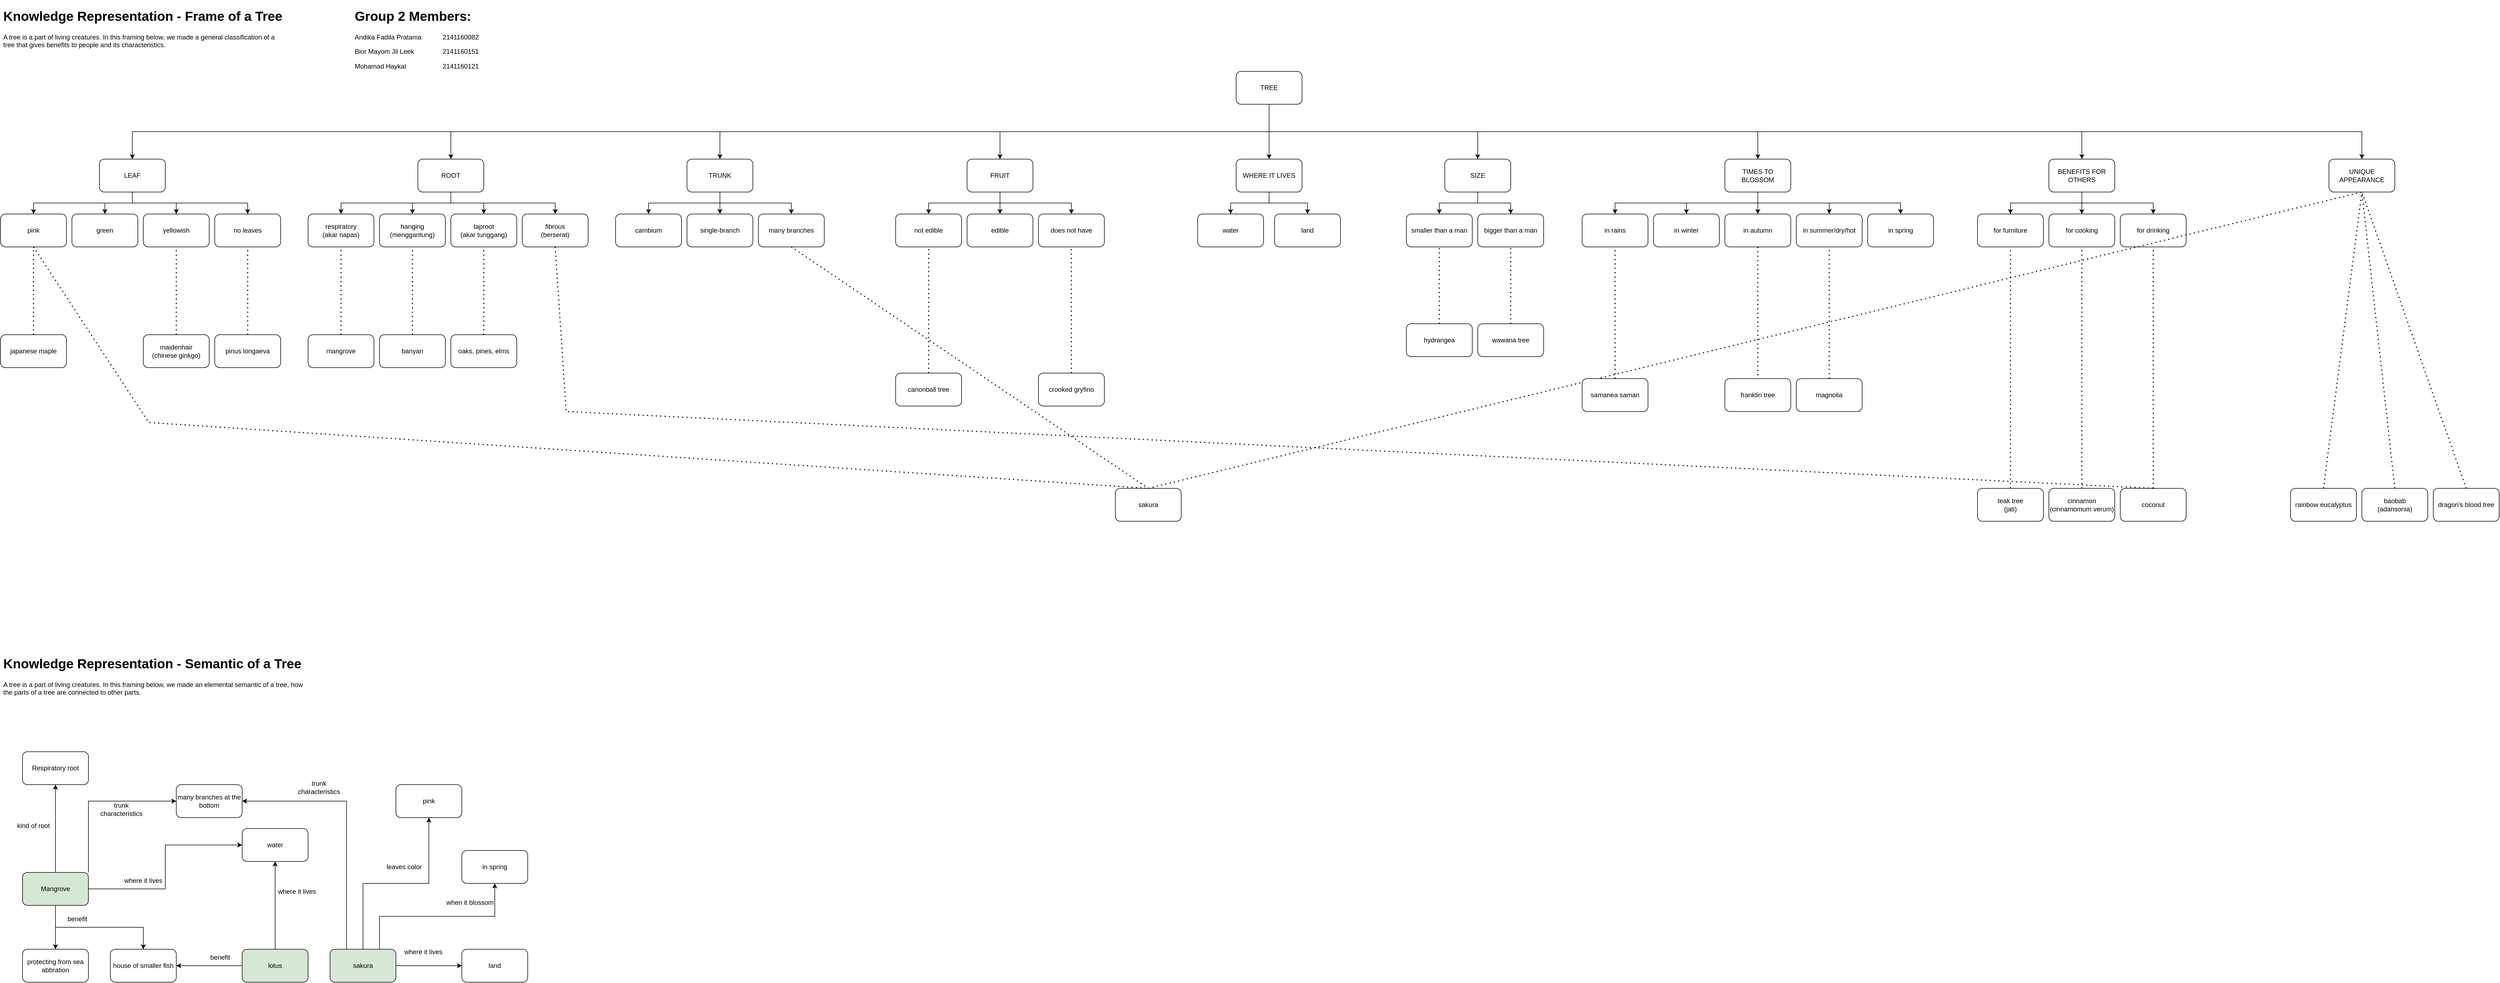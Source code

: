 <mxfile version="22.0.6" type="github">
  <diagram name="Page-1" id="VamGIzNKpwc7s970Tre1">
    <mxGraphModel dx="1706" dy="881" grid="1" gridSize="10" guides="1" tooltips="1" connect="1" arrows="1" fold="1" page="1" pageScale="1" pageWidth="4681" pageHeight="3300" math="0" shadow="0">
      <root>
        <mxCell id="0" />
        <mxCell id="1" parent="0" />
        <mxCell id="7gPwKNryhRfNA0f3-mIV-33" style="edgeStyle=orthogonalEdgeStyle;rounded=0;orthogonalLoop=1;jettySize=auto;html=1;exitX=0.5;exitY=1;exitDx=0;exitDy=0;entryX=0.5;entryY=0;entryDx=0;entryDy=0;" parent="1" source="4E5iEo_VykhNrtmiLAlS-1" target="4E5iEo_VykhNrtmiLAlS-13" edge="1">
          <mxGeometry relative="1" as="geometry" />
        </mxCell>
        <mxCell id="7gPwKNryhRfNA0f3-mIV-34" style="edgeStyle=orthogonalEdgeStyle;rounded=0;orthogonalLoop=1;jettySize=auto;html=1;exitX=0.5;exitY=1;exitDx=0;exitDy=0;entryX=0.5;entryY=0;entryDx=0;entryDy=0;" parent="1" source="4E5iEo_VykhNrtmiLAlS-1" target="4E5iEo_VykhNrtmiLAlS-10" edge="1">
          <mxGeometry relative="1" as="geometry" />
        </mxCell>
        <mxCell id="7gPwKNryhRfNA0f3-mIV-35" style="edgeStyle=orthogonalEdgeStyle;rounded=0;orthogonalLoop=1;jettySize=auto;html=1;exitX=0.5;exitY=1;exitDx=0;exitDy=0;entryX=0.5;entryY=0;entryDx=0;entryDy=0;" parent="1" source="4E5iEo_VykhNrtmiLAlS-1" target="4E5iEo_VykhNrtmiLAlS-12" edge="1">
          <mxGeometry relative="1" as="geometry" />
        </mxCell>
        <mxCell id="7gPwKNryhRfNA0f3-mIV-36" style="edgeStyle=orthogonalEdgeStyle;rounded=0;orthogonalLoop=1;jettySize=auto;html=1;exitX=0.5;exitY=1;exitDx=0;exitDy=0;entryX=0.5;entryY=0;entryDx=0;entryDy=0;" parent="1" source="4E5iEo_VykhNrtmiLAlS-1" target="4E5iEo_VykhNrtmiLAlS-26" edge="1">
          <mxGeometry relative="1" as="geometry" />
        </mxCell>
        <mxCell id="7gPwKNryhRfNA0f3-mIV-37" style="edgeStyle=orthogonalEdgeStyle;rounded=0;orthogonalLoop=1;jettySize=auto;html=1;exitX=0.5;exitY=1;exitDx=0;exitDy=0;entryX=0.5;entryY=0;entryDx=0;entryDy=0;" parent="1" source="4E5iEo_VykhNrtmiLAlS-1" target="4E5iEo_VykhNrtmiLAlS-27" edge="1">
          <mxGeometry relative="1" as="geometry" />
        </mxCell>
        <mxCell id="7gPwKNryhRfNA0f3-mIV-39" style="edgeStyle=orthogonalEdgeStyle;rounded=0;orthogonalLoop=1;jettySize=auto;html=1;exitX=0.5;exitY=1;exitDx=0;exitDy=0;entryX=0.5;entryY=0;entryDx=0;entryDy=0;" parent="1" source="4E5iEo_VykhNrtmiLAlS-1" target="4E5iEo_VykhNrtmiLAlS-14" edge="1">
          <mxGeometry relative="1" as="geometry" />
        </mxCell>
        <mxCell id="7gPwKNryhRfNA0f3-mIV-40" style="edgeStyle=orthogonalEdgeStyle;rounded=0;orthogonalLoop=1;jettySize=auto;html=1;exitX=0.5;exitY=1;exitDx=0;exitDy=0;entryX=0.5;entryY=0;entryDx=0;entryDy=0;" parent="1" source="4E5iEo_VykhNrtmiLAlS-1" target="4E5iEo_VykhNrtmiLAlS-11" edge="1">
          <mxGeometry relative="1" as="geometry" />
        </mxCell>
        <mxCell id="7gPwKNryhRfNA0f3-mIV-41" style="edgeStyle=orthogonalEdgeStyle;rounded=0;orthogonalLoop=1;jettySize=auto;html=1;exitX=0.5;exitY=1;exitDx=0;exitDy=0;entryX=0.5;entryY=0;entryDx=0;entryDy=0;" parent="1" source="4E5iEo_VykhNrtmiLAlS-1" target="7gPwKNryhRfNA0f3-mIV-4" edge="1">
          <mxGeometry relative="1" as="geometry" />
        </mxCell>
        <mxCell id="7gPwKNryhRfNA0f3-mIV-42" style="edgeStyle=orthogonalEdgeStyle;rounded=0;orthogonalLoop=1;jettySize=auto;html=1;exitX=0.5;exitY=1;exitDx=0;exitDy=0;entryX=0.5;entryY=0;entryDx=0;entryDy=0;" parent="1" source="4E5iEo_VykhNrtmiLAlS-1" target="7gPwKNryhRfNA0f3-mIV-1" edge="1">
          <mxGeometry relative="1" as="geometry" />
        </mxCell>
        <mxCell id="4E5iEo_VykhNrtmiLAlS-1" value="TREE" style="rounded=1;whiteSpace=wrap;html=1;" parent="1" vertex="1">
          <mxGeometry x="2290" y="160" width="120" height="60" as="geometry" />
        </mxCell>
        <mxCell id="4E5iEo_VykhNrtmiLAlS-2" value="fibrous&lt;br&gt;(berserat)" style="rounded=1;whiteSpace=wrap;html=1;" parent="1" vertex="1">
          <mxGeometry x="990" y="420" width="120" height="60" as="geometry" />
        </mxCell>
        <mxCell id="4E5iEo_VykhNrtmiLAlS-4" value="respiratory&lt;br&gt;(akar napas)" style="rounded=1;whiteSpace=wrap;html=1;" parent="1" vertex="1">
          <mxGeometry x="600" y="420" width="120" height="60" as="geometry" />
        </mxCell>
        <mxCell id="4E5iEo_VykhNrtmiLAlS-5" value="hanging&lt;br&gt;(menggantung)" style="rounded=1;whiteSpace=wrap;html=1;" parent="1" vertex="1">
          <mxGeometry x="730" y="420" width="120" height="60" as="geometry" />
        </mxCell>
        <mxCell id="4E5iEo_VykhNrtmiLAlS-6" value="taproot&lt;br&gt;(akar tunggang)" style="rounded=1;whiteSpace=wrap;html=1;" parent="1" vertex="1">
          <mxGeometry x="860" y="420" width="120" height="60" as="geometry" />
        </mxCell>
        <mxCell id="4E5iEo_VykhNrtmiLAlS-7" value="does not have" style="rounded=1;whiteSpace=wrap;html=1;" parent="1" vertex="1">
          <mxGeometry x="1930" y="420" width="120" height="60" as="geometry" />
        </mxCell>
        <mxCell id="4E5iEo_VykhNrtmiLAlS-8" value="cambium" style="rounded=1;whiteSpace=wrap;html=1;" parent="1" vertex="1">
          <mxGeometry x="1160" y="420" width="120" height="60" as="geometry" />
        </mxCell>
        <mxCell id="4E5iEo_VykhNrtmiLAlS-9" value="no leaves" style="rounded=1;whiteSpace=wrap;html=1;" parent="1" vertex="1">
          <mxGeometry x="430" y="420" width="120" height="60" as="geometry" />
        </mxCell>
        <mxCell id="7gPwKNryhRfNA0f3-mIV-50" style="edgeStyle=orthogonalEdgeStyle;rounded=0;orthogonalLoop=1;jettySize=auto;html=1;exitX=0.5;exitY=1;exitDx=0;exitDy=0;entryX=0.5;entryY=0;entryDx=0;entryDy=0;" parent="1" source="4E5iEo_VykhNrtmiLAlS-10" target="4E5iEo_VykhNrtmiLAlS-24" edge="1">
          <mxGeometry relative="1" as="geometry" />
        </mxCell>
        <mxCell id="7gPwKNryhRfNA0f3-mIV-51" style="edgeStyle=orthogonalEdgeStyle;rounded=0;orthogonalLoop=1;jettySize=auto;html=1;exitX=0.5;exitY=1;exitDx=0;exitDy=0;entryX=0.5;entryY=0;entryDx=0;entryDy=0;" parent="1" source="4E5iEo_VykhNrtmiLAlS-10" target="4E5iEo_VykhNrtmiLAlS-18" edge="1">
          <mxGeometry relative="1" as="geometry" />
        </mxCell>
        <mxCell id="7gPwKNryhRfNA0f3-mIV-52" style="edgeStyle=orthogonalEdgeStyle;rounded=0;orthogonalLoop=1;jettySize=auto;html=1;exitX=0.5;exitY=1;exitDx=0;exitDy=0;entryX=0.5;entryY=0;entryDx=0;entryDy=0;" parent="1" source="4E5iEo_VykhNrtmiLAlS-10" target="4E5iEo_VykhNrtmiLAlS-7" edge="1">
          <mxGeometry relative="1" as="geometry" />
        </mxCell>
        <mxCell id="4E5iEo_VykhNrtmiLAlS-10" value="FRUIT" style="rounded=1;whiteSpace=wrap;html=1;" parent="1" vertex="1">
          <mxGeometry x="1800" y="320" width="120" height="60" as="geometry" />
        </mxCell>
        <mxCell id="7gPwKNryhRfNA0f3-mIV-29" style="edgeStyle=orthogonalEdgeStyle;rounded=0;orthogonalLoop=1;jettySize=auto;html=1;exitX=0.5;exitY=1;exitDx=0;exitDy=0;entryX=0.5;entryY=0;entryDx=0;entryDy=0;" parent="1" source="4E5iEo_VykhNrtmiLAlS-11" target="4E5iEo_VykhNrtmiLAlS-20" edge="1">
          <mxGeometry relative="1" as="geometry" />
        </mxCell>
        <mxCell id="7gPwKNryhRfNA0f3-mIV-30" style="edgeStyle=orthogonalEdgeStyle;rounded=0;orthogonalLoop=1;jettySize=auto;html=1;exitX=0.5;exitY=1;exitDx=0;exitDy=0;entryX=0.5;entryY=0;entryDx=0;entryDy=0;" parent="1" source="4E5iEo_VykhNrtmiLAlS-11" target="4E5iEo_VykhNrtmiLAlS-21" edge="1">
          <mxGeometry relative="1" as="geometry" />
        </mxCell>
        <mxCell id="7gPwKNryhRfNA0f3-mIV-31" style="edgeStyle=orthogonalEdgeStyle;rounded=0;orthogonalLoop=1;jettySize=auto;html=1;exitX=0.5;exitY=1;exitDx=0;exitDy=0;entryX=0.5;entryY=0;entryDx=0;entryDy=0;" parent="1" source="4E5iEo_VykhNrtmiLAlS-11" target="4E5iEo_VykhNrtmiLAlS-19" edge="1">
          <mxGeometry relative="1" as="geometry" />
        </mxCell>
        <mxCell id="7gPwKNryhRfNA0f3-mIV-32" style="edgeStyle=orthogonalEdgeStyle;rounded=0;orthogonalLoop=1;jettySize=auto;html=1;exitX=0.5;exitY=1;exitDx=0;exitDy=0;entryX=0.5;entryY=0;entryDx=0;entryDy=0;" parent="1" source="4E5iEo_VykhNrtmiLAlS-11" target="4E5iEo_VykhNrtmiLAlS-9" edge="1">
          <mxGeometry relative="1" as="geometry" />
        </mxCell>
        <mxCell id="4E5iEo_VykhNrtmiLAlS-11" value="LEAF" style="rounded=1;whiteSpace=wrap;html=1;" parent="1" vertex="1">
          <mxGeometry x="220" y="320" width="120" height="60" as="geometry" />
        </mxCell>
        <mxCell id="7gPwKNryhRfNA0f3-mIV-47" style="edgeStyle=orthogonalEdgeStyle;rounded=0;orthogonalLoop=1;jettySize=auto;html=1;exitX=0.5;exitY=1;exitDx=0;exitDy=0;entryX=0.5;entryY=0;entryDx=0;entryDy=0;" parent="1" source="4E5iEo_VykhNrtmiLAlS-12" target="4E5iEo_VykhNrtmiLAlS-8" edge="1">
          <mxGeometry relative="1" as="geometry" />
        </mxCell>
        <mxCell id="7gPwKNryhRfNA0f3-mIV-48" style="edgeStyle=orthogonalEdgeStyle;rounded=0;orthogonalLoop=1;jettySize=auto;html=1;exitX=0.5;exitY=1;exitDx=0;exitDy=0;entryX=0.5;entryY=0;entryDx=0;entryDy=0;" parent="1" source="4E5iEo_VykhNrtmiLAlS-12" target="4E5iEo_VykhNrtmiLAlS-22" edge="1">
          <mxGeometry relative="1" as="geometry" />
        </mxCell>
        <mxCell id="7gPwKNryhRfNA0f3-mIV-49" style="edgeStyle=orthogonalEdgeStyle;rounded=0;orthogonalLoop=1;jettySize=auto;html=1;exitX=0.5;exitY=1;exitDx=0;exitDy=0;entryX=0.5;entryY=0;entryDx=0;entryDy=0;" parent="1" source="4E5iEo_VykhNrtmiLAlS-12" target="4E5iEo_VykhNrtmiLAlS-28" edge="1">
          <mxGeometry relative="1" as="geometry" />
        </mxCell>
        <mxCell id="4E5iEo_VykhNrtmiLAlS-12" value="TRUNK" style="rounded=1;whiteSpace=wrap;html=1;" parent="1" vertex="1">
          <mxGeometry x="1290" y="320" width="120" height="60" as="geometry" />
        </mxCell>
        <mxCell id="7gPwKNryhRfNA0f3-mIV-54" style="edgeStyle=orthogonalEdgeStyle;rounded=0;orthogonalLoop=1;jettySize=auto;html=1;exitX=0.5;exitY=1;exitDx=0;exitDy=0;entryX=0.5;entryY=0;entryDx=0;entryDy=0;" parent="1" source="4E5iEo_VykhNrtmiLAlS-13" target="4E5iEo_VykhNrtmiLAlS-34" edge="1">
          <mxGeometry relative="1" as="geometry" />
        </mxCell>
        <mxCell id="7gPwKNryhRfNA0f3-mIV-55" style="edgeStyle=orthogonalEdgeStyle;rounded=0;orthogonalLoop=1;jettySize=auto;html=1;exitX=0.5;exitY=1;exitDx=0;exitDy=0;entryX=0.5;entryY=0;entryDx=0;entryDy=0;" parent="1" source="4E5iEo_VykhNrtmiLAlS-13" target="4E5iEo_VykhNrtmiLAlS-15" edge="1">
          <mxGeometry relative="1" as="geometry" />
        </mxCell>
        <mxCell id="4E5iEo_VykhNrtmiLAlS-13" value="WHERE IT LIVES" style="rounded=1;whiteSpace=wrap;html=1;" parent="1" vertex="1">
          <mxGeometry x="2290" y="320" width="120" height="60" as="geometry" />
        </mxCell>
        <mxCell id="7gPwKNryhRfNA0f3-mIV-43" style="edgeStyle=orthogonalEdgeStyle;rounded=0;orthogonalLoop=1;jettySize=auto;html=1;exitX=0.5;exitY=1;exitDx=0;exitDy=0;entryX=0.5;entryY=0;entryDx=0;entryDy=0;" parent="1" source="4E5iEo_VykhNrtmiLAlS-14" target="4E5iEo_VykhNrtmiLAlS-5" edge="1">
          <mxGeometry relative="1" as="geometry" />
        </mxCell>
        <mxCell id="7gPwKNryhRfNA0f3-mIV-44" style="edgeStyle=orthogonalEdgeStyle;rounded=0;orthogonalLoop=1;jettySize=auto;html=1;exitX=0.5;exitY=1;exitDx=0;exitDy=0;entryX=0.5;entryY=0;entryDx=0;entryDy=0;" parent="1" source="4E5iEo_VykhNrtmiLAlS-14" target="4E5iEo_VykhNrtmiLAlS-6" edge="1">
          <mxGeometry relative="1" as="geometry" />
        </mxCell>
        <mxCell id="7gPwKNryhRfNA0f3-mIV-45" style="edgeStyle=orthogonalEdgeStyle;rounded=0;orthogonalLoop=1;jettySize=auto;html=1;exitX=0.5;exitY=1;exitDx=0;exitDy=0;entryX=0.5;entryY=0;entryDx=0;entryDy=0;" parent="1" source="4E5iEo_VykhNrtmiLAlS-14" target="4E5iEo_VykhNrtmiLAlS-4" edge="1">
          <mxGeometry relative="1" as="geometry" />
        </mxCell>
        <mxCell id="7gPwKNryhRfNA0f3-mIV-46" style="edgeStyle=orthogonalEdgeStyle;rounded=0;orthogonalLoop=1;jettySize=auto;html=1;exitX=0.5;exitY=1;exitDx=0;exitDy=0;entryX=0.5;entryY=0;entryDx=0;entryDy=0;" parent="1" source="4E5iEo_VykhNrtmiLAlS-14" target="4E5iEo_VykhNrtmiLAlS-2" edge="1">
          <mxGeometry relative="1" as="geometry" />
        </mxCell>
        <mxCell id="4E5iEo_VykhNrtmiLAlS-14" value="ROOT" style="rounded=1;whiteSpace=wrap;html=1;" parent="1" vertex="1">
          <mxGeometry x="800" y="320" width="120" height="60" as="geometry" />
        </mxCell>
        <mxCell id="4E5iEo_VykhNrtmiLAlS-15" value="land" style="rounded=1;whiteSpace=wrap;html=1;" parent="1" vertex="1">
          <mxGeometry x="2360" y="420" width="120" height="60" as="geometry" />
        </mxCell>
        <mxCell id="4E5iEo_VykhNrtmiLAlS-18" value="edible" style="rounded=1;whiteSpace=wrap;html=1;" parent="1" vertex="1">
          <mxGeometry x="1800" y="420" width="120" height="60" as="geometry" />
        </mxCell>
        <mxCell id="4E5iEo_VykhNrtmiLAlS-19" value="yellowish" style="rounded=1;whiteSpace=wrap;html=1;" parent="1" vertex="1">
          <mxGeometry x="300" y="420" width="120" height="60" as="geometry" />
        </mxCell>
        <mxCell id="4E5iEo_VykhNrtmiLAlS-20" value="pink" style="rounded=1;whiteSpace=wrap;html=1;" parent="1" vertex="1">
          <mxGeometry x="40" y="420" width="120" height="60" as="geometry" />
        </mxCell>
        <mxCell id="4E5iEo_VykhNrtmiLAlS-21" value="green" style="rounded=1;whiteSpace=wrap;html=1;" parent="1" vertex="1">
          <mxGeometry x="170" y="420" width="120" height="60" as="geometry" />
        </mxCell>
        <mxCell id="4E5iEo_VykhNrtmiLAlS-22" value="single-branch" style="rounded=1;whiteSpace=wrap;html=1;" parent="1" vertex="1">
          <mxGeometry x="1290" y="420" width="120" height="60" as="geometry" />
        </mxCell>
        <mxCell id="4E5iEo_VykhNrtmiLAlS-23" value="smaller than a man" style="rounded=1;whiteSpace=wrap;html=1;" parent="1" vertex="1">
          <mxGeometry x="2600" y="420" width="120" height="60" as="geometry" />
        </mxCell>
        <mxCell id="4E5iEo_VykhNrtmiLAlS-24" value="not edible" style="rounded=1;whiteSpace=wrap;html=1;" parent="1" vertex="1">
          <mxGeometry x="1670" y="420" width="120" height="60" as="geometry" />
        </mxCell>
        <mxCell id="4E5iEo_VykhNrtmiLAlS-25" value="bigger than a man" style="rounded=1;whiteSpace=wrap;html=1;" parent="1" vertex="1">
          <mxGeometry x="2730" y="420" width="120" height="60" as="geometry" />
        </mxCell>
        <mxCell id="7gPwKNryhRfNA0f3-mIV-57" style="edgeStyle=orthogonalEdgeStyle;rounded=0;orthogonalLoop=1;jettySize=auto;html=1;exitX=0.5;exitY=1;exitDx=0;exitDy=0;entryX=0.5;entryY=0;entryDx=0;entryDy=0;" parent="1" source="4E5iEo_VykhNrtmiLAlS-26" target="4E5iEo_VykhNrtmiLAlS-23" edge="1">
          <mxGeometry relative="1" as="geometry" />
        </mxCell>
        <mxCell id="7gPwKNryhRfNA0f3-mIV-58" style="edgeStyle=orthogonalEdgeStyle;rounded=0;orthogonalLoop=1;jettySize=auto;html=1;exitX=0.5;exitY=1;exitDx=0;exitDy=0;entryX=0.5;entryY=0;entryDx=0;entryDy=0;" parent="1" source="4E5iEo_VykhNrtmiLAlS-26" target="4E5iEo_VykhNrtmiLAlS-25" edge="1">
          <mxGeometry relative="1" as="geometry" />
        </mxCell>
        <mxCell id="4E5iEo_VykhNrtmiLAlS-26" value="SIZE" style="rounded=1;whiteSpace=wrap;html=1;" parent="1" vertex="1">
          <mxGeometry x="2670" y="320" width="120" height="60" as="geometry" />
        </mxCell>
        <mxCell id="7gPwKNryhRfNA0f3-mIV-59" style="edgeStyle=orthogonalEdgeStyle;rounded=0;orthogonalLoop=1;jettySize=auto;html=1;exitX=0.5;exitY=1;exitDx=0;exitDy=0;entryX=0.5;entryY=0;entryDx=0;entryDy=0;" parent="1" source="4E5iEo_VykhNrtmiLAlS-27" target="4E5iEo_VykhNrtmiLAlS-31" edge="1">
          <mxGeometry relative="1" as="geometry" />
        </mxCell>
        <mxCell id="7gPwKNryhRfNA0f3-mIV-60" style="edgeStyle=orthogonalEdgeStyle;rounded=0;orthogonalLoop=1;jettySize=auto;html=1;exitX=0.5;exitY=1;exitDx=0;exitDy=0;entryX=0.5;entryY=0;entryDx=0;entryDy=0;" parent="1" source="4E5iEo_VykhNrtmiLAlS-27" target="4E5iEo_VykhNrtmiLAlS-30" edge="1">
          <mxGeometry relative="1" as="geometry" />
        </mxCell>
        <mxCell id="7gPwKNryhRfNA0f3-mIV-61" style="edgeStyle=orthogonalEdgeStyle;rounded=0;orthogonalLoop=1;jettySize=auto;html=1;exitX=0.5;exitY=1;exitDx=0;exitDy=0;entryX=0.5;entryY=0;entryDx=0;entryDy=0;" parent="1" source="4E5iEo_VykhNrtmiLAlS-27" target="4E5iEo_VykhNrtmiLAlS-29" edge="1">
          <mxGeometry relative="1" as="geometry" />
        </mxCell>
        <mxCell id="7gPwKNryhRfNA0f3-mIV-62" style="edgeStyle=orthogonalEdgeStyle;rounded=0;orthogonalLoop=1;jettySize=auto;html=1;exitX=0.5;exitY=1;exitDx=0;exitDy=0;entryX=0.5;entryY=0;entryDx=0;entryDy=0;" parent="1" source="4E5iEo_VykhNrtmiLAlS-27" target="4E5iEo_VykhNrtmiLAlS-32" edge="1">
          <mxGeometry relative="1" as="geometry" />
        </mxCell>
        <mxCell id="7gPwKNryhRfNA0f3-mIV-63" style="edgeStyle=orthogonalEdgeStyle;rounded=0;orthogonalLoop=1;jettySize=auto;html=1;exitX=0.5;exitY=1;exitDx=0;exitDy=0;entryX=0.5;entryY=0;entryDx=0;entryDy=0;" parent="1" source="4E5iEo_VykhNrtmiLAlS-27" target="4E5iEo_VykhNrtmiLAlS-33" edge="1">
          <mxGeometry relative="1" as="geometry" />
        </mxCell>
        <mxCell id="4E5iEo_VykhNrtmiLAlS-27" value="TIMES TO BLOSSOM" style="rounded=1;whiteSpace=wrap;html=1;" parent="1" vertex="1">
          <mxGeometry x="3180" y="320" width="120" height="60" as="geometry" />
        </mxCell>
        <mxCell id="4E5iEo_VykhNrtmiLAlS-28" value="many branches" style="rounded=1;whiteSpace=wrap;html=1;" parent="1" vertex="1">
          <mxGeometry x="1420" y="420" width="120" height="60" as="geometry" />
        </mxCell>
        <mxCell id="4E5iEo_VykhNrtmiLAlS-29" value="in rains" style="rounded=1;whiteSpace=wrap;html=1;" parent="1" vertex="1">
          <mxGeometry x="2920" y="420" width="120" height="60" as="geometry" />
        </mxCell>
        <mxCell id="4E5iEo_VykhNrtmiLAlS-30" value="in winter" style="rounded=1;whiteSpace=wrap;html=1;" parent="1" vertex="1">
          <mxGeometry x="3050" y="420" width="120" height="60" as="geometry" />
        </mxCell>
        <mxCell id="4E5iEo_VykhNrtmiLAlS-31" value="in autumn" style="rounded=1;whiteSpace=wrap;html=1;" parent="1" vertex="1">
          <mxGeometry x="3180" y="420" width="120" height="60" as="geometry" />
        </mxCell>
        <mxCell id="4E5iEo_VykhNrtmiLAlS-32" value="in summer/dry/hot" style="rounded=1;whiteSpace=wrap;html=1;" parent="1" vertex="1">
          <mxGeometry x="3310" y="420" width="120" height="60" as="geometry" />
        </mxCell>
        <mxCell id="4E5iEo_VykhNrtmiLAlS-33" value="in spring" style="rounded=1;whiteSpace=wrap;html=1;" parent="1" vertex="1">
          <mxGeometry x="3440" y="420" width="120" height="60" as="geometry" />
        </mxCell>
        <mxCell id="4E5iEo_VykhNrtmiLAlS-34" value="water" style="rounded=1;whiteSpace=wrap;html=1;" parent="1" vertex="1">
          <mxGeometry x="2220" y="420" width="120" height="60" as="geometry" />
        </mxCell>
        <mxCell id="7gPwKNryhRfNA0f3-mIV-1" value="UNIQUE APPEARANCE" style="rounded=1;whiteSpace=wrap;html=1;" parent="1" vertex="1">
          <mxGeometry x="4280" y="320" width="120" height="60" as="geometry" />
        </mxCell>
        <mxCell id="7gPwKNryhRfNA0f3-mIV-2" value="for cooking" style="rounded=1;whiteSpace=wrap;html=1;" parent="1" vertex="1">
          <mxGeometry x="3770" y="420" width="120" height="60" as="geometry" />
        </mxCell>
        <mxCell id="7gPwKNryhRfNA0f3-mIV-3" value="for drinking" style="rounded=1;whiteSpace=wrap;html=1;" parent="1" vertex="1">
          <mxGeometry x="3900" y="420" width="120" height="60" as="geometry" />
        </mxCell>
        <mxCell id="7gPwKNryhRfNA0f3-mIV-64" style="edgeStyle=orthogonalEdgeStyle;rounded=0;orthogonalLoop=1;jettySize=auto;html=1;exitX=0.5;exitY=1;exitDx=0;exitDy=0;entryX=0.5;entryY=0;entryDx=0;entryDy=0;" parent="1" source="7gPwKNryhRfNA0f3-mIV-4" target="7gPwKNryhRfNA0f3-mIV-2" edge="1">
          <mxGeometry relative="1" as="geometry" />
        </mxCell>
        <mxCell id="7gPwKNryhRfNA0f3-mIV-65" style="edgeStyle=orthogonalEdgeStyle;rounded=0;orthogonalLoop=1;jettySize=auto;html=1;exitX=0.5;exitY=1;exitDx=0;exitDy=0;entryX=0.5;entryY=0;entryDx=0;entryDy=0;" parent="1" source="7gPwKNryhRfNA0f3-mIV-4" target="7gPwKNryhRfNA0f3-mIV-16" edge="1">
          <mxGeometry relative="1" as="geometry" />
        </mxCell>
        <mxCell id="7gPwKNryhRfNA0f3-mIV-66" style="edgeStyle=orthogonalEdgeStyle;rounded=0;orthogonalLoop=1;jettySize=auto;html=1;exitX=0.5;exitY=1;exitDx=0;exitDy=0;entryX=0.5;entryY=0;entryDx=0;entryDy=0;" parent="1" source="7gPwKNryhRfNA0f3-mIV-4" target="7gPwKNryhRfNA0f3-mIV-3" edge="1">
          <mxGeometry relative="1" as="geometry" />
        </mxCell>
        <mxCell id="7gPwKNryhRfNA0f3-mIV-4" value="BENEFITS FOR OTHERS" style="rounded=1;whiteSpace=wrap;html=1;" parent="1" vertex="1">
          <mxGeometry x="3770" y="320" width="120" height="60" as="geometry" />
        </mxCell>
        <mxCell id="7gPwKNryhRfNA0f3-mIV-6" value="dragon&#39;s blood tree" style="rounded=1;whiteSpace=wrap;html=1;" parent="1" vertex="1">
          <mxGeometry x="4470" y="920" width="120" height="60" as="geometry" />
        </mxCell>
        <mxCell id="7gPwKNryhRfNA0f3-mIV-8" value="baobab&lt;br&gt;(adansonia)" style="rounded=1;whiteSpace=wrap;html=1;" parent="1" vertex="1">
          <mxGeometry x="4340" y="920" width="120" height="60" as="geometry" />
        </mxCell>
        <mxCell id="7gPwKNryhRfNA0f3-mIV-9" value="rainbow eucalyptus" style="rounded=1;whiteSpace=wrap;html=1;" parent="1" vertex="1">
          <mxGeometry x="4210" y="920" width="120" height="60" as="geometry" />
        </mxCell>
        <mxCell id="7gPwKNryhRfNA0f3-mIV-12" value="sakura" style="rounded=1;whiteSpace=wrap;html=1;" parent="1" vertex="1">
          <mxGeometry x="2070" y="920" width="120" height="60" as="geometry" />
        </mxCell>
        <mxCell id="7gPwKNryhRfNA0f3-mIV-16" value="for furniture" style="rounded=1;whiteSpace=wrap;html=1;" parent="1" vertex="1">
          <mxGeometry x="3640" y="420" width="120" height="60" as="geometry" />
        </mxCell>
        <mxCell id="7gPwKNryhRfNA0f3-mIV-19" value="&lt;h1&gt;Knowledge Representation - Frame of a Tree&lt;/h1&gt;&lt;p&gt;A tree is a part of living creatures. In this framing below, we made a general classification of a tree that gives benefits to people and its characteristics.&lt;/p&gt;" style="text;html=1;strokeColor=none;fillColor=none;spacing=5;spacingTop=-20;whiteSpace=wrap;overflow=hidden;rounded=0;" parent="1" vertex="1">
          <mxGeometry x="40" y="40" width="520" height="120" as="geometry" />
        </mxCell>
        <mxCell id="7gPwKNryhRfNA0f3-mIV-75" value="" style="endArrow=none;dashed=1;html=1;dashPattern=1 3;strokeWidth=2;rounded=0;exitX=0.5;exitY=0;exitDx=0;exitDy=0;entryX=0.5;entryY=1;entryDx=0;entryDy=0;" parent="1" source="7gPwKNryhRfNA0f3-mIV-9" target="7gPwKNryhRfNA0f3-mIV-1" edge="1">
          <mxGeometry width="50" height="50" relative="1" as="geometry">
            <mxPoint x="4150" y="650" as="sourcePoint" />
            <mxPoint x="4390" y="450" as="targetPoint" />
          </mxGeometry>
        </mxCell>
        <mxCell id="7gPwKNryhRfNA0f3-mIV-76" value="" style="endArrow=none;dashed=1;html=1;dashPattern=1 3;strokeWidth=2;rounded=0;exitX=0.5;exitY=0;exitDx=0;exitDy=0;entryX=0.5;entryY=1;entryDx=0;entryDy=0;" parent="1" source="7gPwKNryhRfNA0f3-mIV-8" target="7gPwKNryhRfNA0f3-mIV-1" edge="1">
          <mxGeometry width="50" height="50" relative="1" as="geometry">
            <mxPoint x="4160" y="660" as="sourcePoint" />
            <mxPoint x="4360" y="400" as="targetPoint" />
          </mxGeometry>
        </mxCell>
        <mxCell id="7gPwKNryhRfNA0f3-mIV-77" value="" style="endArrow=none;dashed=1;html=1;dashPattern=1 3;strokeWidth=2;rounded=0;exitX=0.5;exitY=0;exitDx=0;exitDy=0;entryX=0.5;entryY=1;entryDx=0;entryDy=0;" parent="1" source="7gPwKNryhRfNA0f3-mIV-6" target="7gPwKNryhRfNA0f3-mIV-1" edge="1">
          <mxGeometry width="50" height="50" relative="1" as="geometry">
            <mxPoint x="4170" y="670" as="sourcePoint" />
            <mxPoint x="4370" y="410" as="targetPoint" />
          </mxGeometry>
        </mxCell>
        <mxCell id="7gPwKNryhRfNA0f3-mIV-78" value="teak tree&lt;br&gt;(jati)" style="rounded=1;whiteSpace=wrap;html=1;" parent="1" vertex="1">
          <mxGeometry x="3640" y="920" width="120" height="60" as="geometry" />
        </mxCell>
        <mxCell id="7gPwKNryhRfNA0f3-mIV-79" value="" style="endArrow=none;dashed=1;html=1;dashPattern=1 3;strokeWidth=2;rounded=0;exitX=0.5;exitY=0;exitDx=0;exitDy=0;entryX=0.5;entryY=1;entryDx=0;entryDy=0;" parent="1" source="7gPwKNryhRfNA0f3-mIV-78" target="7gPwKNryhRfNA0f3-mIV-16" edge="1">
          <mxGeometry width="50" height="50" relative="1" as="geometry">
            <mxPoint x="3910" y="680" as="sourcePoint" />
            <mxPoint x="3960" y="630" as="targetPoint" />
          </mxGeometry>
        </mxCell>
        <mxCell id="7gPwKNryhRfNA0f3-mIV-80" value="coconut" style="rounded=1;whiteSpace=wrap;html=1;" parent="1" vertex="1">
          <mxGeometry x="3900" y="920" width="120" height="60" as="geometry" />
        </mxCell>
        <mxCell id="7gPwKNryhRfNA0f3-mIV-81" value="" style="endArrow=none;dashed=1;html=1;dashPattern=1 3;strokeWidth=2;rounded=0;exitX=0.5;exitY=0;exitDx=0;exitDy=0;entryX=0.5;entryY=1;entryDx=0;entryDy=0;" parent="1" source="7gPwKNryhRfNA0f3-mIV-80" target="7gPwKNryhRfNA0f3-mIV-3" edge="1">
          <mxGeometry width="50" height="50" relative="1" as="geometry">
            <mxPoint x="3710" y="650" as="sourcePoint" />
            <mxPoint x="3710" y="490" as="targetPoint" />
          </mxGeometry>
        </mxCell>
        <mxCell id="7gPwKNryhRfNA0f3-mIV-82" value="cinnamon&lt;br&gt;(cinnamomum verum)" style="rounded=1;whiteSpace=wrap;html=1;" parent="1" vertex="1">
          <mxGeometry x="3770" y="920" width="120" height="60" as="geometry" />
        </mxCell>
        <mxCell id="7gPwKNryhRfNA0f3-mIV-83" value="" style="endArrow=none;dashed=1;html=1;dashPattern=1 3;strokeWidth=2;rounded=0;exitX=0.5;exitY=0;exitDx=0;exitDy=0;entryX=0.5;entryY=1;entryDx=0;entryDy=0;" parent="1" source="7gPwKNryhRfNA0f3-mIV-82" target="7gPwKNryhRfNA0f3-mIV-2" edge="1">
          <mxGeometry width="50" height="50" relative="1" as="geometry">
            <mxPoint x="3710" y="650" as="sourcePoint" />
            <mxPoint x="3710" y="490" as="targetPoint" />
          </mxGeometry>
        </mxCell>
        <mxCell id="K6qSBERVJh2Pi9iBz_CW-1" value="" style="endArrow=none;dashed=1;html=1;dashPattern=1 3;strokeWidth=2;rounded=0;exitX=0.5;exitY=0;exitDx=0;exitDy=0;entryX=0.5;entryY=1;entryDx=0;entryDy=0;" parent="1" source="7gPwKNryhRfNA0f3-mIV-12" target="7gPwKNryhRfNA0f3-mIV-1" edge="1">
          <mxGeometry width="50" height="50" relative="1" as="geometry">
            <mxPoint x="3180" y="800" as="sourcePoint" />
            <mxPoint x="3230" y="750" as="targetPoint" />
          </mxGeometry>
        </mxCell>
        <mxCell id="K6qSBERVJh2Pi9iBz_CW-2" value="" style="endArrow=none;dashed=1;html=1;dashPattern=1 3;strokeWidth=2;rounded=0;exitX=0.5;exitY=1;exitDx=0;exitDy=0;entryX=0.5;entryY=0;entryDx=0;entryDy=0;" parent="1" source="4E5iEo_VykhNrtmiLAlS-20" target="7gPwKNryhRfNA0f3-mIV-12" edge="1">
          <mxGeometry width="50" height="50" relative="1" as="geometry">
            <mxPoint x="680" y="800" as="sourcePoint" />
            <mxPoint x="730" y="750" as="targetPoint" />
            <Array as="points">
              <mxPoint x="310" y="800" />
            </Array>
          </mxGeometry>
        </mxCell>
        <mxCell id="K6qSBERVJh2Pi9iBz_CW-3" value="" style="endArrow=none;dashed=1;html=1;dashPattern=1 3;strokeWidth=2;rounded=0;exitX=0.5;exitY=1;exitDx=0;exitDy=0;entryX=0.5;entryY=0;entryDx=0;entryDy=0;" parent="1" source="4E5iEo_VykhNrtmiLAlS-28" target="7gPwKNryhRfNA0f3-mIV-12" edge="1">
          <mxGeometry width="50" height="50" relative="1" as="geometry">
            <mxPoint x="1520" y="800" as="sourcePoint" />
            <mxPoint x="1570" y="750" as="targetPoint" />
          </mxGeometry>
        </mxCell>
        <mxCell id="K6qSBERVJh2Pi9iBz_CW-4" value="pinus longaeva" style="rounded=1;whiteSpace=wrap;html=1;" parent="1" vertex="1">
          <mxGeometry x="430" y="640" width="120" height="60" as="geometry" />
        </mxCell>
        <mxCell id="K6qSBERVJh2Pi9iBz_CW-5" value="" style="endArrow=none;dashed=1;html=1;dashPattern=1 3;strokeWidth=2;rounded=0;entryX=0.5;entryY=1;entryDx=0;entryDy=0;exitX=0.5;exitY=0;exitDx=0;exitDy=0;" parent="1" source="K6qSBERVJh2Pi9iBz_CW-4" target="4E5iEo_VykhNrtmiLAlS-9" edge="1">
          <mxGeometry width="50" height="50" relative="1" as="geometry">
            <mxPoint x="850" y="630" as="sourcePoint" />
            <mxPoint x="900" y="580" as="targetPoint" />
          </mxGeometry>
        </mxCell>
        <mxCell id="K6qSBERVJh2Pi9iBz_CW-6" value="maidenhair&lt;br&gt;(chinese ginkgo)" style="rounded=1;whiteSpace=wrap;html=1;" parent="1" vertex="1">
          <mxGeometry x="300" y="640" width="120" height="60" as="geometry" />
        </mxCell>
        <mxCell id="K6qSBERVJh2Pi9iBz_CW-7" value="" style="endArrow=none;dashed=1;html=1;dashPattern=1 3;strokeWidth=2;rounded=0;exitX=0.5;exitY=0;exitDx=0;exitDy=0;entryX=0.5;entryY=1;entryDx=0;entryDy=0;" parent="1" source="K6qSBERVJh2Pi9iBz_CW-6" target="4E5iEo_VykhNrtmiLAlS-19" edge="1">
          <mxGeometry width="50" height="50" relative="1" as="geometry">
            <mxPoint x="850" y="620" as="sourcePoint" />
            <mxPoint x="900" y="570" as="targetPoint" />
          </mxGeometry>
        </mxCell>
        <mxCell id="K6qSBERVJh2Pi9iBz_CW-9" value="japanese maple" style="rounded=1;whiteSpace=wrap;html=1;" parent="1" vertex="1">
          <mxGeometry x="40" y="640" width="120" height="60" as="geometry" />
        </mxCell>
        <mxCell id="K6qSBERVJh2Pi9iBz_CW-10" value="" style="endArrow=none;dashed=1;html=1;dashPattern=1 3;strokeWidth=2;rounded=0;exitX=0.5;exitY=0;exitDx=0;exitDy=0;entryX=0.5;entryY=1;entryDx=0;entryDy=0;" parent="1" source="K6qSBERVJh2Pi9iBz_CW-9" target="4E5iEo_VykhNrtmiLAlS-20" edge="1">
          <mxGeometry width="50" height="50" relative="1" as="geometry">
            <mxPoint x="850" y="620" as="sourcePoint" />
            <mxPoint x="90" y="520" as="targetPoint" />
          </mxGeometry>
        </mxCell>
        <mxCell id="K6qSBERVJh2Pi9iBz_CW-11" value="mangrove" style="rounded=1;whiteSpace=wrap;html=1;" parent="1" vertex="1">
          <mxGeometry x="600" y="640" width="120" height="60" as="geometry" />
        </mxCell>
        <mxCell id="K6qSBERVJh2Pi9iBz_CW-12" value="" style="endArrow=none;dashed=1;html=1;dashPattern=1 3;strokeWidth=2;rounded=0;exitX=0.5;exitY=0;exitDx=0;exitDy=0;entryX=0.5;entryY=1;entryDx=0;entryDy=0;" parent="1" source="K6qSBERVJh2Pi9iBz_CW-11" target="4E5iEo_VykhNrtmiLAlS-4" edge="1">
          <mxGeometry width="50" height="50" relative="1" as="geometry">
            <mxPoint x="1000" y="470" as="sourcePoint" />
            <mxPoint x="1050" y="420" as="targetPoint" />
          </mxGeometry>
        </mxCell>
        <mxCell id="K6qSBERVJh2Pi9iBz_CW-13" value="banyan" style="rounded=1;whiteSpace=wrap;html=1;" parent="1" vertex="1">
          <mxGeometry x="730" y="640" width="120" height="60" as="geometry" />
        </mxCell>
        <mxCell id="K6qSBERVJh2Pi9iBz_CW-14" value="" style="endArrow=none;dashed=1;html=1;dashPattern=1 3;strokeWidth=2;rounded=0;exitX=0.5;exitY=0;exitDx=0;exitDy=0;entryX=0.5;entryY=1;entryDx=0;entryDy=0;" parent="1" source="K6qSBERVJh2Pi9iBz_CW-13" target="4E5iEo_VykhNrtmiLAlS-5" edge="1">
          <mxGeometry width="50" height="50" relative="1" as="geometry">
            <mxPoint x="1000" y="470" as="sourcePoint" />
            <mxPoint x="1050" y="420" as="targetPoint" />
          </mxGeometry>
        </mxCell>
        <mxCell id="K6qSBERVJh2Pi9iBz_CW-15" value="oaks, pines, elms" style="rounded=1;whiteSpace=wrap;html=1;" parent="1" vertex="1">
          <mxGeometry x="860" y="640" width="120" height="60" as="geometry" />
        </mxCell>
        <mxCell id="K6qSBERVJh2Pi9iBz_CW-17" value="" style="endArrow=none;dashed=1;html=1;dashPattern=1 3;strokeWidth=2;rounded=0;exitX=0.5;exitY=0;exitDx=0;exitDy=0;entryX=0.5;entryY=1;entryDx=0;entryDy=0;" parent="1" source="K6qSBERVJh2Pi9iBz_CW-15" target="4E5iEo_VykhNrtmiLAlS-6" edge="1">
          <mxGeometry width="50" height="50" relative="1" as="geometry">
            <mxPoint x="1000" y="470" as="sourcePoint" />
            <mxPoint x="1050" y="420" as="targetPoint" />
          </mxGeometry>
        </mxCell>
        <mxCell id="K6qSBERVJh2Pi9iBz_CW-18" value="" style="endArrow=none;dashed=1;html=1;dashPattern=1 3;strokeWidth=2;rounded=0;entryX=0.5;entryY=0;entryDx=0;entryDy=0;exitX=0.5;exitY=1;exitDx=0;exitDy=0;" parent="1" source="4E5iEo_VykhNrtmiLAlS-2" target="7gPwKNryhRfNA0f3-mIV-80" edge="1">
          <mxGeometry width="50" height="50" relative="1" as="geometry">
            <mxPoint x="3570" y="1040" as="sourcePoint" />
            <mxPoint x="3620" y="990" as="targetPoint" />
            <Array as="points">
              <mxPoint x="1070" y="780" />
            </Array>
          </mxGeometry>
        </mxCell>
        <mxCell id="K6qSBERVJh2Pi9iBz_CW-19" value="canonball tree" style="rounded=1;whiteSpace=wrap;html=1;" parent="1" vertex="1">
          <mxGeometry x="1670" y="710" width="120" height="60" as="geometry" />
        </mxCell>
        <mxCell id="K6qSBERVJh2Pi9iBz_CW-20" value="" style="endArrow=none;dashed=1;html=1;dashPattern=1 3;strokeWidth=2;rounded=0;entryX=0.5;entryY=1;entryDx=0;entryDy=0;exitX=0.5;exitY=0;exitDx=0;exitDy=0;" parent="1" source="K6qSBERVJh2Pi9iBz_CW-19" target="4E5iEo_VykhNrtmiLAlS-24" edge="1">
          <mxGeometry width="50" height="50" relative="1" as="geometry">
            <mxPoint x="1780" y="600" as="sourcePoint" />
            <mxPoint x="1830" y="550" as="targetPoint" />
          </mxGeometry>
        </mxCell>
        <mxCell id="K6qSBERVJh2Pi9iBz_CW-21" value="crooked gryfino" style="rounded=1;whiteSpace=wrap;html=1;" parent="1" vertex="1">
          <mxGeometry x="1930" y="710" width="120" height="60" as="geometry" />
        </mxCell>
        <mxCell id="K6qSBERVJh2Pi9iBz_CW-22" value="" style="endArrow=none;dashed=1;html=1;dashPattern=1 3;strokeWidth=2;rounded=0;entryX=0.5;entryY=1;entryDx=0;entryDy=0;exitX=0.5;exitY=0;exitDx=0;exitDy=0;" parent="1" source="K6qSBERVJh2Pi9iBz_CW-21" target="4E5iEo_VykhNrtmiLAlS-7" edge="1">
          <mxGeometry width="50" height="50" relative="1" as="geometry">
            <mxPoint x="1780" y="600" as="sourcePoint" />
            <mxPoint x="1830" y="550" as="targetPoint" />
          </mxGeometry>
        </mxCell>
        <mxCell id="K6qSBERVJh2Pi9iBz_CW-23" value="wawana tree" style="rounded=1;whiteSpace=wrap;html=1;" parent="1" vertex="1">
          <mxGeometry x="2730" y="620" width="120" height="60" as="geometry" />
        </mxCell>
        <mxCell id="K6qSBERVJh2Pi9iBz_CW-24" value="" style="endArrow=none;dashed=1;html=1;dashPattern=1 3;strokeWidth=2;rounded=0;entryX=0.5;entryY=1;entryDx=0;entryDy=0;exitX=0.5;exitY=0;exitDx=0;exitDy=0;" parent="1" source="K6qSBERVJh2Pi9iBz_CW-23" target="4E5iEo_VykhNrtmiLAlS-25" edge="1">
          <mxGeometry width="50" height="50" relative="1" as="geometry">
            <mxPoint x="2780" y="740" as="sourcePoint" />
            <mxPoint x="2830" y="690" as="targetPoint" />
          </mxGeometry>
        </mxCell>
        <mxCell id="K6qSBERVJh2Pi9iBz_CW-25" value="hydrangea" style="rounded=1;whiteSpace=wrap;html=1;" parent="1" vertex="1">
          <mxGeometry x="2600" y="620" width="120" height="60" as="geometry" />
        </mxCell>
        <mxCell id="K6qSBERVJh2Pi9iBz_CW-26" value="" style="endArrow=none;dashed=1;html=1;dashPattern=1 3;strokeWidth=2;rounded=0;exitX=0.5;exitY=0;exitDx=0;exitDy=0;entryX=0.5;entryY=1;entryDx=0;entryDy=0;" parent="1" source="K6qSBERVJh2Pi9iBz_CW-25" target="4E5iEo_VykhNrtmiLAlS-23" edge="1">
          <mxGeometry width="50" height="50" relative="1" as="geometry">
            <mxPoint x="2780" y="740" as="sourcePoint" />
            <mxPoint x="2830" y="690" as="targetPoint" />
          </mxGeometry>
        </mxCell>
        <mxCell id="K6qSBERVJh2Pi9iBz_CW-27" value="franklin tree" style="rounded=1;whiteSpace=wrap;html=1;" parent="1" vertex="1">
          <mxGeometry x="3180" y="720" width="120" height="60" as="geometry" />
        </mxCell>
        <mxCell id="K6qSBERVJh2Pi9iBz_CW-28" value="" style="endArrow=none;dashed=1;html=1;dashPattern=1 3;strokeWidth=2;rounded=0;entryX=0.5;entryY=0;entryDx=0;entryDy=0;exitX=0.5;exitY=1;exitDx=0;exitDy=0;" parent="1" source="4E5iEo_VykhNrtmiLAlS-31" target="K6qSBERVJh2Pi9iBz_CW-27" edge="1">
          <mxGeometry width="50" height="50" relative="1" as="geometry">
            <mxPoint x="3490" y="740" as="sourcePoint" />
            <mxPoint x="3540" y="690" as="targetPoint" />
          </mxGeometry>
        </mxCell>
        <mxCell id="K6qSBERVJh2Pi9iBz_CW-29" value="magnolia" style="rounded=1;whiteSpace=wrap;html=1;" parent="1" vertex="1">
          <mxGeometry x="3310" y="720" width="120" height="60" as="geometry" />
        </mxCell>
        <mxCell id="K6qSBERVJh2Pi9iBz_CW-30" value="" style="endArrow=none;dashed=1;html=1;dashPattern=1 3;strokeWidth=2;rounded=0;exitX=0.5;exitY=0;exitDx=0;exitDy=0;entryX=0.5;entryY=1;entryDx=0;entryDy=0;" parent="1" source="K6qSBERVJh2Pi9iBz_CW-29" target="4E5iEo_VykhNrtmiLAlS-32" edge="1">
          <mxGeometry width="50" height="50" relative="1" as="geometry">
            <mxPoint x="3490" y="740" as="sourcePoint" />
            <mxPoint x="3490" y="650" as="targetPoint" />
          </mxGeometry>
        </mxCell>
        <mxCell id="K6qSBERVJh2Pi9iBz_CW-31" value="samanea saman" style="rounded=1;whiteSpace=wrap;html=1;" parent="1" vertex="1">
          <mxGeometry x="2920" y="720" width="120" height="60" as="geometry" />
        </mxCell>
        <mxCell id="K6qSBERVJh2Pi9iBz_CW-32" value="" style="endArrow=none;dashed=1;html=1;dashPattern=1 3;strokeWidth=2;rounded=0;entryX=0.5;entryY=1;entryDx=0;entryDy=0;exitX=0.5;exitY=0;exitDx=0;exitDy=0;" parent="1" source="K6qSBERVJh2Pi9iBz_CW-31" target="4E5iEo_VykhNrtmiLAlS-29" edge="1">
          <mxGeometry width="50" height="50" relative="1" as="geometry">
            <mxPoint x="3490" y="740" as="sourcePoint" />
            <mxPoint x="3540" y="690" as="targetPoint" />
          </mxGeometry>
        </mxCell>
        <mxCell id="IY5rx9SJ8yrf2gHY_D0i-1" value="&lt;h1&gt;Knowledge Representation - Semantic of a Tree&lt;/h1&gt;&lt;p&gt;A tree is a part of living creatures. In this framing below, we made an elemental semantic of a tree, how the parts of a tree are connected to other parts.&lt;/p&gt;" style="text;html=1;strokeColor=none;fillColor=none;spacing=5;spacingTop=-20;whiteSpace=wrap;overflow=hidden;rounded=0;" vertex="1" parent="1">
          <mxGeometry x="40" y="1220" width="570" height="120" as="geometry" />
        </mxCell>
        <mxCell id="IY5rx9SJ8yrf2gHY_D0i-10" style="edgeStyle=orthogonalEdgeStyle;rounded=0;orthogonalLoop=1;jettySize=auto;html=1;exitX=0.5;exitY=0;exitDx=0;exitDy=0;entryX=0.5;entryY=1;entryDx=0;entryDy=0;" edge="1" parent="1" source="IY5rx9SJ8yrf2gHY_D0i-3" target="IY5rx9SJ8yrf2gHY_D0i-4">
          <mxGeometry relative="1" as="geometry" />
        </mxCell>
        <mxCell id="IY5rx9SJ8yrf2gHY_D0i-17" style="edgeStyle=orthogonalEdgeStyle;rounded=0;orthogonalLoop=1;jettySize=auto;html=1;exitX=0.5;exitY=1;exitDx=0;exitDy=0;entryX=0.5;entryY=0;entryDx=0;entryDy=0;" edge="1" parent="1" source="IY5rx9SJ8yrf2gHY_D0i-3" target="IY5rx9SJ8yrf2gHY_D0i-7">
          <mxGeometry relative="1" as="geometry" />
        </mxCell>
        <mxCell id="IY5rx9SJ8yrf2gHY_D0i-21" style="edgeStyle=orthogonalEdgeStyle;rounded=0;orthogonalLoop=1;jettySize=auto;html=1;exitX=0.5;exitY=1;exitDx=0;exitDy=0;entryX=0.5;entryY=0;entryDx=0;entryDy=0;" edge="1" parent="1" source="IY5rx9SJ8yrf2gHY_D0i-3" target="IY5rx9SJ8yrf2gHY_D0i-8">
          <mxGeometry relative="1" as="geometry" />
        </mxCell>
        <mxCell id="IY5rx9SJ8yrf2gHY_D0i-23" style="edgeStyle=orthogonalEdgeStyle;rounded=0;orthogonalLoop=1;jettySize=auto;html=1;exitX=1;exitY=0.5;exitDx=0;exitDy=0;entryX=0;entryY=0.5;entryDx=0;entryDy=0;" edge="1" parent="1" source="IY5rx9SJ8yrf2gHY_D0i-3" target="IY5rx9SJ8yrf2gHY_D0i-5">
          <mxGeometry relative="1" as="geometry" />
        </mxCell>
        <mxCell id="IY5rx9SJ8yrf2gHY_D0i-24" style="edgeStyle=orthogonalEdgeStyle;rounded=0;orthogonalLoop=1;jettySize=auto;html=1;exitX=1;exitY=0;exitDx=0;exitDy=0;entryX=0;entryY=0.5;entryDx=0;entryDy=0;" edge="1" parent="1" source="IY5rx9SJ8yrf2gHY_D0i-3" target="IY5rx9SJ8yrf2gHY_D0i-6">
          <mxGeometry relative="1" as="geometry" />
        </mxCell>
        <mxCell id="IY5rx9SJ8yrf2gHY_D0i-3" value="Mangrove" style="rounded=1;whiteSpace=wrap;html=1;fillColor=#D5E8D4;" vertex="1" parent="1">
          <mxGeometry x="80" y="1620" width="120" height="60" as="geometry" />
        </mxCell>
        <mxCell id="IY5rx9SJ8yrf2gHY_D0i-4" value="Respiratory root" style="rounded=1;whiteSpace=wrap;html=1;" vertex="1" parent="1">
          <mxGeometry x="80" y="1400" width="120" height="60" as="geometry" />
        </mxCell>
        <mxCell id="IY5rx9SJ8yrf2gHY_D0i-5" value="water" style="rounded=1;whiteSpace=wrap;html=1;" vertex="1" parent="1">
          <mxGeometry x="480" y="1540" width="120" height="60" as="geometry" />
        </mxCell>
        <mxCell id="IY5rx9SJ8yrf2gHY_D0i-6" value="many branches at the bottom" style="rounded=1;whiteSpace=wrap;html=1;" vertex="1" parent="1">
          <mxGeometry x="360" y="1460" width="120" height="60" as="geometry" />
        </mxCell>
        <mxCell id="IY5rx9SJ8yrf2gHY_D0i-7" value="protecting from sea abbration" style="rounded=1;whiteSpace=wrap;html=1;" vertex="1" parent="1">
          <mxGeometry x="80" y="1760" width="120" height="60" as="geometry" />
        </mxCell>
        <mxCell id="IY5rx9SJ8yrf2gHY_D0i-8" value="house of smaller fish" style="rounded=1;whiteSpace=wrap;html=1;" vertex="1" parent="1">
          <mxGeometry x="240" y="1760" width="120" height="60" as="geometry" />
        </mxCell>
        <mxCell id="IY5rx9SJ8yrf2gHY_D0i-15" style="edgeStyle=orthogonalEdgeStyle;rounded=0;orthogonalLoop=1;jettySize=auto;html=1;exitX=0.5;exitY=0;exitDx=0;exitDy=0;entryX=0.5;entryY=1;entryDx=0;entryDy=0;" edge="1" parent="1" source="IY5rx9SJ8yrf2gHY_D0i-9" target="IY5rx9SJ8yrf2gHY_D0i-5">
          <mxGeometry relative="1" as="geometry" />
        </mxCell>
        <mxCell id="IY5rx9SJ8yrf2gHY_D0i-22" style="edgeStyle=orthogonalEdgeStyle;rounded=0;orthogonalLoop=1;jettySize=auto;html=1;exitX=0;exitY=0.5;exitDx=0;exitDy=0;entryX=1;entryY=0.5;entryDx=0;entryDy=0;" edge="1" parent="1" source="IY5rx9SJ8yrf2gHY_D0i-9" target="IY5rx9SJ8yrf2gHY_D0i-8">
          <mxGeometry relative="1" as="geometry" />
        </mxCell>
        <mxCell id="IY5rx9SJ8yrf2gHY_D0i-9" value="lotus" style="rounded=1;whiteSpace=wrap;html=1;fillColor=#D5E8D4;" vertex="1" parent="1">
          <mxGeometry x="480" y="1760" width="120" height="60" as="geometry" />
        </mxCell>
        <mxCell id="IY5rx9SJ8yrf2gHY_D0i-12" value="kind of root" style="text;html=1;strokeColor=none;fillColor=none;align=center;verticalAlign=middle;whiteSpace=wrap;rounded=0;" vertex="1" parent="1">
          <mxGeometry x="60" y="1520" width="80" height="30" as="geometry" />
        </mxCell>
        <mxCell id="IY5rx9SJ8yrf2gHY_D0i-13" value="where it lives" style="text;html=1;strokeColor=none;fillColor=none;align=center;verticalAlign=middle;whiteSpace=wrap;rounded=0;" vertex="1" parent="1">
          <mxGeometry x="260" y="1620" width="80" height="30" as="geometry" />
        </mxCell>
        <mxCell id="IY5rx9SJ8yrf2gHY_D0i-16" value="where it lives" style="text;html=1;strokeColor=none;fillColor=none;align=center;verticalAlign=middle;whiteSpace=wrap;rounded=0;" vertex="1" parent="1">
          <mxGeometry x="540" y="1640" width="80" height="30" as="geometry" />
        </mxCell>
        <mxCell id="IY5rx9SJ8yrf2gHY_D0i-19" value="benefit" style="text;html=1;strokeColor=none;fillColor=none;align=center;verticalAlign=middle;whiteSpace=wrap;rounded=0;" vertex="1" parent="1">
          <mxGeometry x="140" y="1690" width="80" height="30" as="geometry" />
        </mxCell>
        <mxCell id="IY5rx9SJ8yrf2gHY_D0i-20" value="benefit" style="text;html=1;strokeColor=none;fillColor=none;align=center;verticalAlign=middle;whiteSpace=wrap;rounded=0;" vertex="1" parent="1">
          <mxGeometry x="400" y="1760" width="80" height="30" as="geometry" />
        </mxCell>
        <mxCell id="IY5rx9SJ8yrf2gHY_D0i-25" value="trunk characteristics" style="text;html=1;strokeColor=none;fillColor=none;align=center;verticalAlign=middle;whiteSpace=wrap;rounded=0;" vertex="1" parent="1">
          <mxGeometry x="220" y="1490" width="80" height="30" as="geometry" />
        </mxCell>
        <mxCell id="IY5rx9SJ8yrf2gHY_D0i-29" style="edgeStyle=orthogonalEdgeStyle;rounded=0;orthogonalLoop=1;jettySize=auto;html=1;exitX=1;exitY=0.5;exitDx=0;exitDy=0;entryX=0;entryY=0.5;entryDx=0;entryDy=0;" edge="1" parent="1" source="IY5rx9SJ8yrf2gHY_D0i-26" target="IY5rx9SJ8yrf2gHY_D0i-27">
          <mxGeometry relative="1" as="geometry" />
        </mxCell>
        <mxCell id="IY5rx9SJ8yrf2gHY_D0i-34" style="edgeStyle=orthogonalEdgeStyle;rounded=0;orthogonalLoop=1;jettySize=auto;html=1;exitX=0.25;exitY=0;exitDx=0;exitDy=0;entryX=1;entryY=0.5;entryDx=0;entryDy=0;" edge="1" parent="1" source="IY5rx9SJ8yrf2gHY_D0i-26" target="IY5rx9SJ8yrf2gHY_D0i-6">
          <mxGeometry relative="1" as="geometry" />
        </mxCell>
        <mxCell id="IY5rx9SJ8yrf2gHY_D0i-38" style="edgeStyle=orthogonalEdgeStyle;rounded=0;orthogonalLoop=1;jettySize=auto;html=1;exitX=0.75;exitY=0;exitDx=0;exitDy=0;entryX=0.5;entryY=1;entryDx=0;entryDy=0;" edge="1" parent="1" source="IY5rx9SJ8yrf2gHY_D0i-26" target="IY5rx9SJ8yrf2gHY_D0i-31">
          <mxGeometry relative="1" as="geometry" />
        </mxCell>
        <mxCell id="IY5rx9SJ8yrf2gHY_D0i-39" style="edgeStyle=orthogonalEdgeStyle;rounded=0;orthogonalLoop=1;jettySize=auto;html=1;exitX=0.5;exitY=0;exitDx=0;exitDy=0;entryX=0.5;entryY=1;entryDx=0;entryDy=0;" edge="1" parent="1" source="IY5rx9SJ8yrf2gHY_D0i-26" target="IY5rx9SJ8yrf2gHY_D0i-36">
          <mxGeometry relative="1" as="geometry" />
        </mxCell>
        <mxCell id="IY5rx9SJ8yrf2gHY_D0i-26" value="sakura" style="rounded=1;whiteSpace=wrap;html=1;fillColor=#D5E8D4;" vertex="1" parent="1">
          <mxGeometry x="640" y="1760" width="120" height="60" as="geometry" />
        </mxCell>
        <mxCell id="IY5rx9SJ8yrf2gHY_D0i-27" value="land" style="rounded=1;whiteSpace=wrap;html=1;" vertex="1" parent="1">
          <mxGeometry x="880" y="1760" width="120" height="60" as="geometry" />
        </mxCell>
        <mxCell id="IY5rx9SJ8yrf2gHY_D0i-30" value="where it lives" style="text;html=1;strokeColor=none;fillColor=none;align=center;verticalAlign=middle;whiteSpace=wrap;rounded=0;" vertex="1" parent="1">
          <mxGeometry x="770" y="1750" width="80" height="30" as="geometry" />
        </mxCell>
        <mxCell id="IY5rx9SJ8yrf2gHY_D0i-31" value="in spring" style="rounded=1;whiteSpace=wrap;html=1;" vertex="1" parent="1">
          <mxGeometry x="880" y="1580" width="120" height="60" as="geometry" />
        </mxCell>
        <mxCell id="IY5rx9SJ8yrf2gHY_D0i-32" value="when it blossom" style="text;html=1;strokeColor=none;fillColor=none;align=center;verticalAlign=middle;whiteSpace=wrap;rounded=0;" vertex="1" parent="1">
          <mxGeometry x="850" y="1660" width="90" height="30" as="geometry" />
        </mxCell>
        <mxCell id="IY5rx9SJ8yrf2gHY_D0i-35" value="trunk characteristics" style="text;html=1;strokeColor=none;fillColor=none;align=center;verticalAlign=middle;whiteSpace=wrap;rounded=0;" vertex="1" parent="1">
          <mxGeometry x="580" y="1450" width="80" height="30" as="geometry" />
        </mxCell>
        <mxCell id="IY5rx9SJ8yrf2gHY_D0i-36" value="pink" style="rounded=1;whiteSpace=wrap;html=1;" vertex="1" parent="1">
          <mxGeometry x="760" y="1460" width="120" height="60" as="geometry" />
        </mxCell>
        <mxCell id="IY5rx9SJ8yrf2gHY_D0i-40" value="leaves color" style="text;html=1;strokeColor=none;fillColor=none;align=center;verticalAlign=middle;whiteSpace=wrap;rounded=0;" vertex="1" parent="1">
          <mxGeometry x="730" y="1595" width="90" height="30" as="geometry" />
        </mxCell>
        <mxCell id="IY5rx9SJ8yrf2gHY_D0i-41" value="&lt;h1&gt;Group 2 Members:&lt;/h1&gt;&lt;p&gt;Andika Fadila Pratama&amp;nbsp;&lt;span style=&quot;white-space: pre;&quot;&gt;&#x9;&lt;/span&gt;&lt;span style=&quot;white-space: pre;&quot;&gt;&#x9;&lt;/span&gt;2141160082&lt;/p&gt;&lt;p&gt;Bior Mayom Jil Leek&lt;span style=&quot;white-space: pre;&quot;&gt;&#x9;&lt;/span&gt;&lt;span style=&quot;white-space: pre;&quot;&gt;&#x9;&lt;/span&gt;2141160151&lt;/p&gt;&lt;p&gt;Mohamad Haykal&amp;nbsp;&lt;span style=&quot;white-space: pre;&quot;&gt;&#x9;&lt;/span&gt;&lt;span style=&quot;white-space: pre;&quot;&gt;&#x9;&lt;/span&gt;&lt;span style=&quot;white-space: pre;&quot;&gt;&#x9;&lt;/span&gt;2141160121&lt;/p&gt;" style="text;html=1;strokeColor=none;fillColor=none;spacing=5;spacingTop=-20;whiteSpace=wrap;overflow=hidden;rounded=0;" vertex="1" parent="1">
          <mxGeometry x="680" y="40" width="270" height="120" as="geometry" />
        </mxCell>
      </root>
    </mxGraphModel>
  </diagram>
</mxfile>
